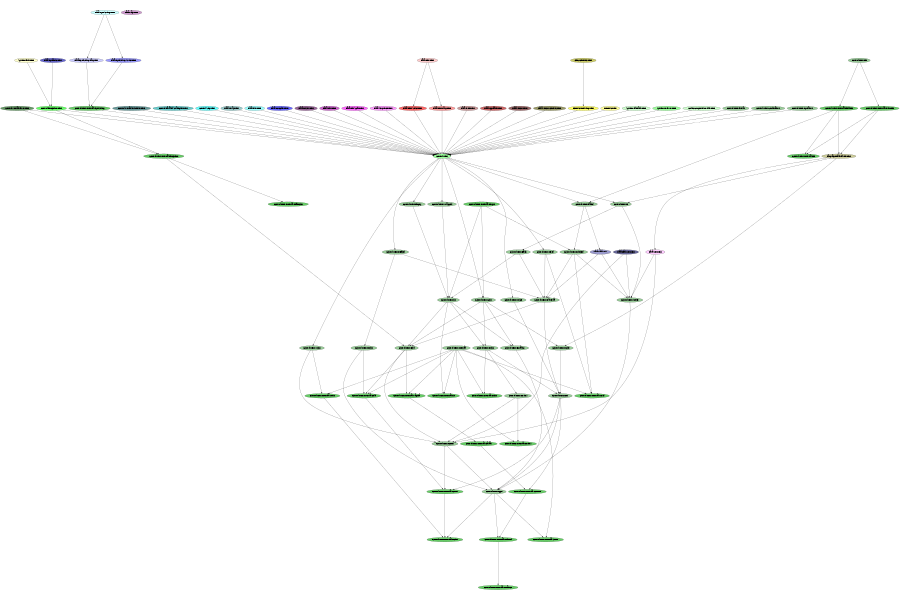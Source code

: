 digraph G {
size="6,4";
ratio="fill";
u29[fillcolor="#ccffcc",style="filled",label="Codec.Compression.Zlib.Lens"];
u84[fillcolor="#99ff99",style="filled",label="Control.Lens"];
u30[fillcolor="#66ff66",style="filled",label="Control.Exception.Lens"];
u79[fillcolor="#99cc99",style="filled",label="Control.Lens.Setter"];
u78[fillcolor="#99cc99",style="filled",label="Control.Lens.Indexed"];
u77[fillcolor="#99cc99",style="filled",label="Control.Lens.Lens"];
u76[fillcolor="#99cc99",style="filled",label="Control.Lens.At"];
u75[fillcolor="#99cc99",style="filled",label="Control.Lens.Iso"];
u74[fillcolor="#99cc99",style="filled",label="Control.Lens.Fold"];
u73[fillcolor="#99cc99",style="filled",label="Control.Lens.Tuple"];
u72[fillcolor="#99cc99",style="filled",label="Control.Lens.Action"];
u71[fillcolor="#99cc99",style="filled",label="Control.Lens.Extras"];
u70[fillcolor="#99cc99",style="filled",label="Control.Lens.Review"];
u48[fillcolor="#99cc99",style="filled",label="Control.Lens.Each"];
u47[fillcolor="#99cc99",style="filled",label="Control.Lens.Equality"];
u46[fillcolor="#99cc99",style="filled",label="Control.Lens.Type"];
u45[fillcolor="#99cc99",style="filled",label="Control.Lens.Combinators"];
u44[fillcolor="#99cc99",style="filled",label="Control.Lens.Loupe"];
u43[fillcolor="#99cc99",style="filled",label="Control.Lens.Wrapped"];
u42[fillcolor="#99cc99",style="filled",label="Control.Lens.Level"];
u41[fillcolor="#99cc99",style="filled",label="Control.Lens.Reified"];
u40[fillcolor="#99cc99",style="filled",label="Control.Lens.Prism"];
u39[fillcolor="#99cc99",style="filled",label="Control.Lens.Internal"];
u38[fillcolor="#99cc99",style="filled",label="Control.Lens.Operators"];
u37[fillcolor="#99cc99",style="filled",label="Control.Lens.Empty"];
u36[fillcolor="#99cc99",style="filled",label="Control.Lens.Traversal"];
u35[fillcolor="#99cc99",style="filled",label="Control.Lens.TH"];
u34[fillcolor="#99cc99",style="filled",label="Control.Lens.Plated"];
u33[fillcolor="#99cc99",style="filled",label="Control.Lens.Cons"];
u32[fillcolor="#99cc99",style="filled",label="Control.Lens.Zoom"];
u31[fillcolor="#99cc99",style="filled",label="Control.Lens.Getter"];
u69[fillcolor="#66cc66",style="filled",label="Control.Lens.Internal.Setter"];
u68[fillcolor="#66cc66",style="filled",label="Control.Lens.Internal.Bazaar"];
u67[fillcolor="#66cc66",style="filled",label="Control.Lens.Internal.Indexed"];
u66[fillcolor="#66cc66",style="filled",label="Control.Lens.Internal.Iso"];
u65[fillcolor="#66cc66",style="filled",label="Control.Lens.Internal.Fold"];
u64[fillcolor="#66cc66",style="filled",label="Control.Lens.Internal.Reflection"];
u63[fillcolor="#66cc66",style="filled",label="Control.Lens.Internal.Action"];
u62[fillcolor="#66cc66",style="filled",label="Control.Lens.Internal.Deque"];
u61[fillcolor="#66cc66",style="filled",label="Control.Lens.Internal.Instances"];
u60[fillcolor="#66cc66",style="filled",label="Control.Lens.Internal.Magma"];
u59[fillcolor="#66cc66",style="filled",label="Control.Lens.Internal.Review"];
u58[fillcolor="#66cc66",style="filled",label="Control.Lens.Internal.Context"];
u57[fillcolor="#66cc66",style="filled",label="Control.Lens.Internal.Exception"];
u56[fillcolor="#66cc66",style="filled",label="Control.Lens.Internal.PrismTH"];
u55[fillcolor="#66cc66",style="filled",label="Control.Lens.Internal.FieldTH"];
u54[fillcolor="#66cc66",style="filled",label="Control.Lens.Internal.Level"];
u53[fillcolor="#66cc66",style="filled",label="Control.Lens.Internal.Prism"];
u52[fillcolor="#66cc66",style="filled",label="Control.Lens.Internal.TH"];
u51[fillcolor="#66cc66",style="filled",label="Control.Lens.Internal.ByteString"];
u50[fillcolor="#66cc66",style="filled",label="Control.Lens.Internal.Zoom"];
u49[fillcolor="#66cc66",style="filled",label="Control.Lens.Internal.Getter"];
u82[fillcolor="#669966",style="filled",label="Control.Monad.Error.Lens"];
u81[fillcolor="#669999",style="filled",label="Control.Monad.Primitive.Lens"];
u80[fillcolor="#66cccc",style="filled",label="Control.Parallel.Strategies.Lens"];
u83[fillcolor="#66ffff",style="filled",label="Control.Seq.Lens"];
u23[fillcolor="#99cccc",style="filled",label="Data.Array.Lens"];
u11[fillcolor="#99ffff",style="filled",label="Data.Bits.Lens"];
u22[fillcolor="#ccffff",style="filled",label="Data.ByteString.Lens"];
u21[fillcolor="#ccccff",style="filled",label="Data.ByteString.Lazy.Lens"];
u20[fillcolor="#9999ff",style="filled",label="Data.ByteString.Strict.Lens"];
u12[fillcolor="#6666ff",style="filled",label="Data.Complex.Lens"];
u5[fillcolor="#9999cc",style="filled",label="Data.Data.Lens"];
u15[fillcolor="#6666cc",style="filled",label="Data.Dynamic.Lens"];
u14[fillcolor="#666699",style="filled",label="Data.HashSet.Lens"];
u24[fillcolor="#996699",style="filled",label="Data.IntSet.Lens"];
u4[fillcolor="#cc66cc",style="filled",label="Data.List.Lens"];
u3[fillcolor="#ff66ff",style="filled",label="Data.List.Split.Lens"];
u16[fillcolor="#cc99cc",style="filled",label="Data.Map.Lens"];
u13[fillcolor="#ff99ff",style="filled",label="Data.Sequence.Lens"];
u17[fillcolor="#ffccff",style="filled",label="Data.Set.Lens"];
u10[fillcolor="#ffcccc",style="filled",label="Data.Text.Lens"];
u9[fillcolor="#ff9999",style="filled",label="Data.Text.Lazy.Lens"];
u8[fillcolor="#ff6666",style="filled",label="Data.Text.Strict.Lens"];
u19[fillcolor="#cc9999",style="filled",label="Data.Tree.Lens"];
u18[fillcolor="#cc6666",style="filled",label="Data.Typeable.Lens"];
u7[fillcolor="#996666",style="filled",label="Data.Vector.Lens"];
u6[fillcolor="#999966",style="filled",label="Data.Vector.Generic.Lens"];
u0[fillcolor="#cccc66",style="filled",label="GHC.Generics.Lens"];
u1[fillcolor="#ffff66",style="filled",label="Generics.Deriving.Lens"];
u25[fillcolor="#cccc99",style="filled",label="Language.Haskell.TH.Lens"];
u2[fillcolor="#ffff99",style="filled",label="Numeric.Lens"];
u28[fillcolor="#ffffcc",style="filled",label="System.Exit.Lens"];
u27[fillcolor="#ccffcc",style="filled",label="System.FilePath.Lens"];
u26[fillcolor="#99ff99",style="filled",label="System.IO.Error.Lens"];
u0 -> u1;
u1 -> u84;
u2 -> u84;
u3 -> u84;
u4 -> u84;
u5 -> u36;
u5 -> u79;
u6 -> u84;
u7 -> u84;
u8 -> u84;
u9 -> u84;
u10 -> u8;
u10 -> u9;
u11 -> u84;
u12 -> u84;
u13 -> u84;
u14 -> u31;
u14 -> u79;
u15 -> u30;
u17 -> u31;
u17 -> u79;
u18 -> u84;
u19 -> u84;
u20 -> u51;
u21 -> u51;
u22 -> u20;
u22 -> u21;
u23 -> u84;
u24 -> u84;
u25 -> u17;
u25 -> u73;
u25 -> u76;
u26 -> u84;
u27 -> u84;
u28 -> u30;
u29 -> u84;
u30 -> u57;
u30 -> u84;
u31 -> u46;
u31 -> u49;
u32 -> u31;
u32 -> u50;
u33 -> u40;
u33 -> u47;
u33 -> u73;
u33 -> u74;
u34 -> u5;
u34 -> u78;
u35 -> u55;
u35 -> u56;
u36 -> u74;
u36 -> u77;
u37 -> u75;
u38 -> u84;
u39 -> u50;
u39 -> u53;
u39 -> u54;
u39 -> u59;
u39 -> u60;
u39 -> u65;
u39 -> u66;
u39 -> u69;
u40 -> u53;
u40 -> u70;
u40 -> u77;
u41 -> u36;
u41 -> u72;
u42 -> u36;
u42 -> u54;
u43 -> u75;
u44 -> u77;
u45 -> u84;
u46 -> u63;
u46 -> u67;
u46 -> u69;
u47 -> u46;
u48 -> u36;
u48 -> u75;
u49 -> u63;
u50 -> u63;
u51 -> u84;
u55 -> u25;
u55 -> u34;
u55 -> u52;
u56 -> u25;
u56 -> u52;
u57 -> u64;
u57 -> u74;
u58 -> u67;
u60 -> u68;
u62 -> u33;
u62 -> u75;
u62 -> u78;
u65 -> u49;
u67 -> u61;
u68 -> u58;
u70 -> u31;
u70 -> u59;
u71 -> u84;
u72 -> u46;
u72 -> u65;
u73 -> u77;
u74 -> u31;
u74 -> u60;
u74 -> u65;
u75 -> u40;
u75 -> u47;
u75 -> u66;
u75 -> u74;
u76 -> u48;
u76 -> u79;
u77 -> u46;
u77 -> u49;
u77 -> u58;
u78 -> u36;
u78 -> u54;
u78 -> u79;
u79 -> u46;
u80 -> u84;
u81 -> u84;
u82 -> u57;
u82 -> u84;
u83 -> u84;
u84 -> u32;
u84 -> u33;
u84 -> u34;
u84 -> u37;
u84 -> u41;
u84 -> u42;
u84 -> u43;
u84 -> u44;
u84 -> u76;

}

